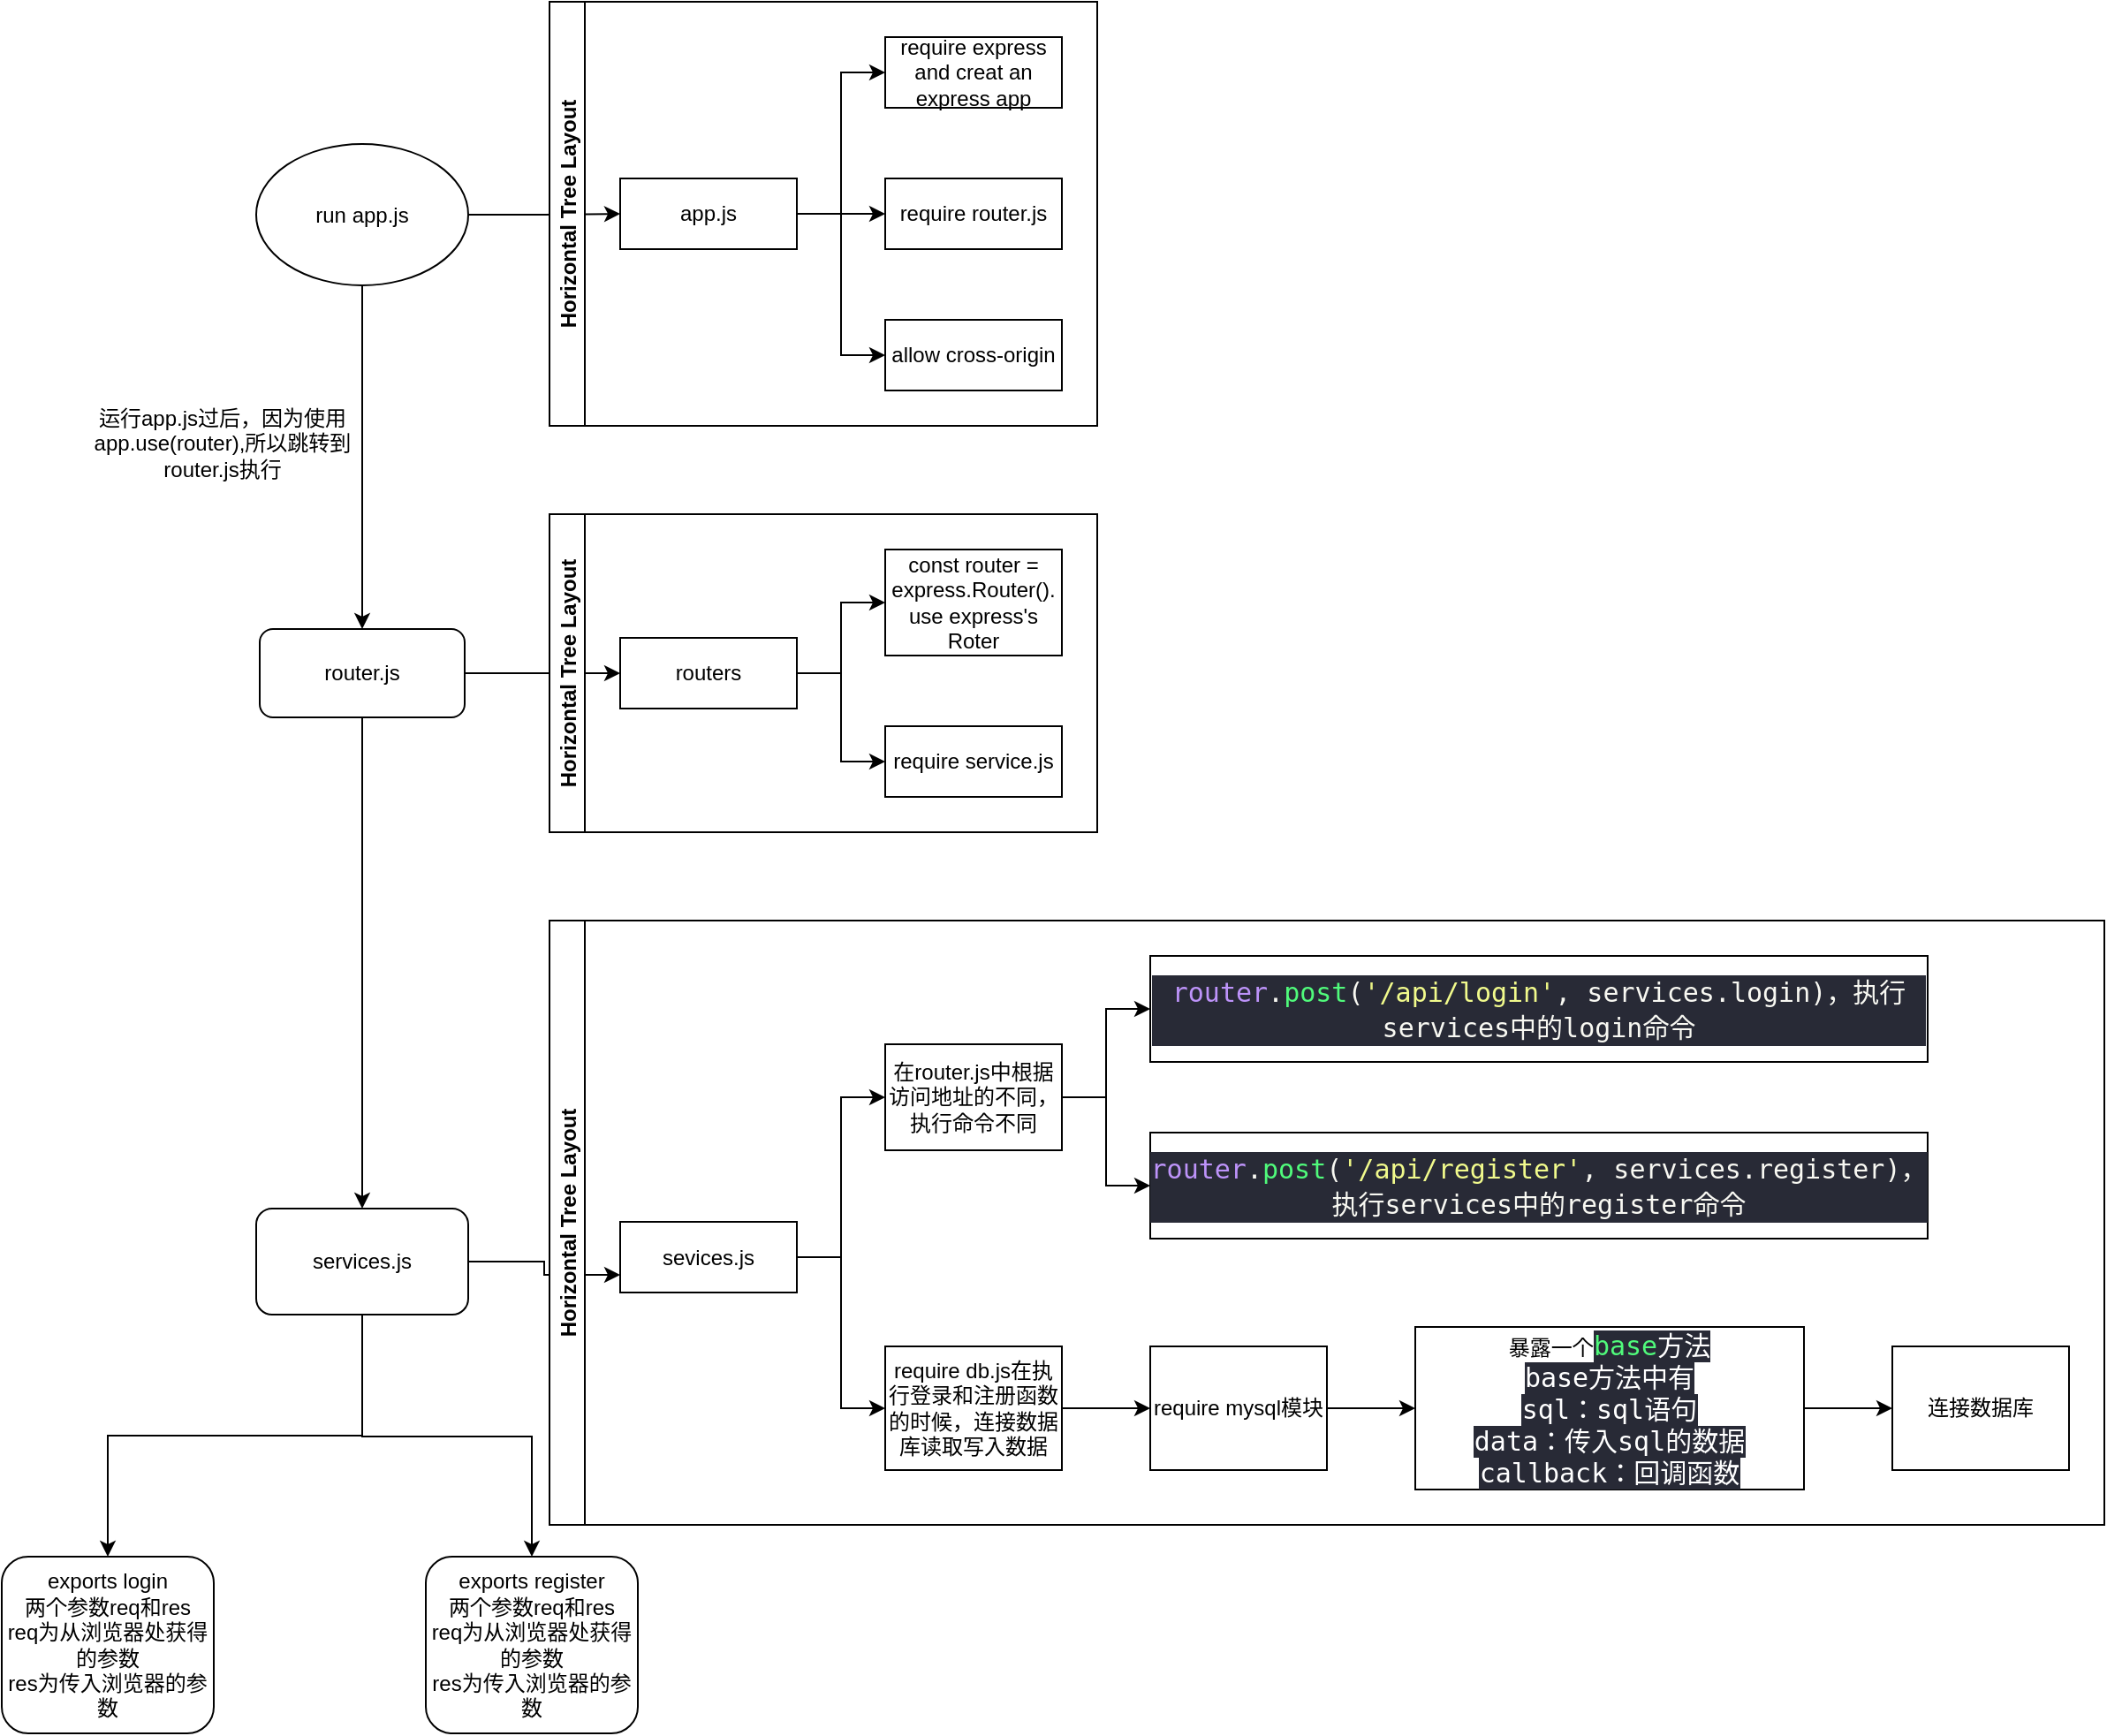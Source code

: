 <mxfile>
    <diagram id="TobQlCzvQm_TDIVmP8zJ" name="第 1 页">
        <mxGraphModel dx="1577" dy="2144" grid="1" gridSize="10" guides="1" tooltips="1" connect="1" arrows="1" fold="1" page="1" pageScale="1" pageWidth="827" pageHeight="1169" math="0" shadow="0">
            <root>
                <mxCell id="0"/>
                <mxCell id="1" parent="0"/>
                <mxCell id="43" value="" style="edgeStyle=orthogonalEdgeStyle;rounded=0;orthogonalLoop=1;jettySize=auto;html=1;" parent="1" source="2" target="33" edge="1">
                    <mxGeometry relative="1" as="geometry"/>
                </mxCell>
                <mxCell id="45" style="edgeStyle=orthogonalEdgeStyle;rounded=0;orthogonalLoop=1;jettySize=auto;html=1;" parent="1" source="2" target="42" edge="1">
                    <mxGeometry relative="1" as="geometry"/>
                </mxCell>
                <mxCell id="2" value="run app.js" style="ellipse;whiteSpace=wrap;html=1;" parent="1" vertex="1">
                    <mxGeometry x="294" y="30.5" width="120" height="80" as="geometry"/>
                </mxCell>
                <mxCell id="32" value="Horizontal Tree Layout" style="swimlane;startSize=20;horizontal=0;childLayout=treeLayout;horizontalTree=1;resizable=0;containerType=tree;" parent="1" vertex="1">
                    <mxGeometry x="460" y="-50" width="310" height="240" as="geometry">
                        <mxRectangle x="460" y="-50" width="30" height="150" as="alternateBounds"/>
                    </mxGeometry>
                </mxCell>
                <mxCell id="33" value="app.js" style="whiteSpace=wrap;html=1;" parent="32" vertex="1">
                    <mxGeometry x="40" y="100" width="100" height="40" as="geometry"/>
                </mxCell>
                <mxCell id="34" value="require express and creat an express app" style="whiteSpace=wrap;html=1;" parent="32" vertex="1">
                    <mxGeometry x="190" y="20" width="100" height="40" as="geometry"/>
                </mxCell>
                <mxCell id="35" value="" style="edgeStyle=elbowEdgeStyle;elbow=horizontal;html=1;rounded=0;" parent="32" source="33" target="34" edge="1">
                    <mxGeometry relative="1" as="geometry"/>
                </mxCell>
                <mxCell id="36" value="require router.js" style="whiteSpace=wrap;html=1;" parent="32" vertex="1">
                    <mxGeometry x="190" y="100" width="100" height="40" as="geometry"/>
                </mxCell>
                <mxCell id="37" value="" style="edgeStyle=elbowEdgeStyle;elbow=horizontal;html=1;rounded=0;" parent="32" source="33" target="36" edge="1">
                    <mxGeometry relative="1" as="geometry"/>
                </mxCell>
                <mxCell id="40" value="" style="edgeStyle=elbowEdgeStyle;elbow=horizontal;html=1;rounded=0;" parent="32" source="33" target="41" edge="1">
                    <mxGeometry relative="1" as="geometry">
                        <mxPoint x="590" y="29" as="sourcePoint"/>
                    </mxGeometry>
                </mxCell>
                <mxCell id="41" value="&lt;div&gt;&lt;span&gt;allow cross-origin&lt;/span&gt;&lt;/div&gt;" style="whiteSpace=wrap;html=1;" parent="32" vertex="1">
                    <mxGeometry x="190" y="180" width="100" height="40" as="geometry"/>
                </mxCell>
                <mxCell id="52" style="edgeStyle=orthogonalEdgeStyle;rounded=0;orthogonalLoop=1;jettySize=auto;html=1;entryX=0;entryY=0.5;entryDx=0;entryDy=0;" parent="1" source="42" target="47" edge="1">
                    <mxGeometry relative="1" as="geometry"/>
                </mxCell>
                <mxCell id="56" style="edgeStyle=orthogonalEdgeStyle;rounded=0;orthogonalLoop=1;jettySize=auto;html=1;" edge="1" parent="1" source="42" target="54">
                    <mxGeometry relative="1" as="geometry"/>
                </mxCell>
                <mxCell id="42" value="router.js" style="rounded=1;whiteSpace=wrap;html=1;" parent="1" vertex="1">
                    <mxGeometry x="296" y="305" width="116" height="50" as="geometry"/>
                </mxCell>
                <mxCell id="46" value="Horizontal Tree Layout" style="swimlane;startSize=20;horizontal=0;childLayout=treeLayout;horizontalTree=1;resizable=0;containerType=tree;" parent="1" vertex="1">
                    <mxGeometry x="460" y="240" width="310" height="180" as="geometry">
                        <mxRectangle x="460" y="240" width="30" height="150" as="alternateBounds"/>
                    </mxGeometry>
                </mxCell>
                <mxCell id="47" value="routers" style="whiteSpace=wrap;html=1;" parent="46" vertex="1">
                    <mxGeometry x="40" y="70" width="100" height="40" as="geometry"/>
                </mxCell>
                <mxCell id="48" value="const router = express.Router().&lt;br&gt;use express's Roter" style="whiteSpace=wrap;html=1;" parent="46" vertex="1">
                    <mxGeometry x="190" y="20" width="100" height="60" as="geometry"/>
                </mxCell>
                <mxCell id="49" value="" style="edgeStyle=elbowEdgeStyle;elbow=horizontal;html=1;rounded=0;" parent="46" source="47" target="48" edge="1">
                    <mxGeometry relative="1" as="geometry"/>
                </mxCell>
                <mxCell id="50" value="require service.js" style="whiteSpace=wrap;html=1;" parent="46" vertex="1">
                    <mxGeometry x="190" y="120" width="100" height="40" as="geometry"/>
                </mxCell>
                <mxCell id="51" value="" style="edgeStyle=elbowEdgeStyle;elbow=horizontal;html=1;rounded=0;" parent="46" source="47" target="50" edge="1">
                    <mxGeometry relative="1" as="geometry"/>
                </mxCell>
                <mxCell id="53" value="运行app.js过后，因为使用app.use(router),所以跳转到router.js执行" style="text;html=1;strokeColor=none;fillColor=none;align=center;verticalAlign=middle;whiteSpace=wrap;rounded=0;" vertex="1" parent="1">
                    <mxGeometry x="190" y="190" width="170" height="20" as="geometry"/>
                </mxCell>
                <mxCell id="64" style="edgeStyle=orthogonalEdgeStyle;rounded=0;orthogonalLoop=1;jettySize=auto;html=1;entryX=0;entryY=0.75;entryDx=0;entryDy=0;" edge="1" parent="1" source="54" target="59">
                    <mxGeometry relative="1" as="geometry"/>
                </mxCell>
                <mxCell id="77" style="edgeStyle=orthogonalEdgeStyle;rounded=0;orthogonalLoop=1;jettySize=auto;html=1;entryX=0.5;entryY=0;entryDx=0;entryDy=0;exitX=0.5;exitY=1;exitDx=0;exitDy=0;" edge="1" parent="1" source="54" target="75">
                    <mxGeometry relative="1" as="geometry">
                        <mxPoint x="354" y="700" as="sourcePoint"/>
                    </mxGeometry>
                </mxCell>
                <mxCell id="78" style="edgeStyle=orthogonalEdgeStyle;rounded=0;orthogonalLoop=1;jettySize=auto;html=1;entryX=0.5;entryY=0;entryDx=0;entryDy=0;" edge="1" parent="1" source="54">
                    <mxGeometry relative="1" as="geometry">
                        <mxPoint x="450" y="830" as="targetPoint"/>
                        <Array as="points">
                            <mxPoint x="354" y="762"/>
                            <mxPoint x="450" y="762"/>
                        </Array>
                    </mxGeometry>
                </mxCell>
                <mxCell id="54" value="services.js" style="rounded=1;whiteSpace=wrap;html=1;" vertex="1" parent="1">
                    <mxGeometry x="294" y="633" width="120" height="60" as="geometry"/>
                </mxCell>
                <mxCell id="58" value="Horizontal Tree Layout" style="swimlane;startSize=20;horizontal=0;childLayout=treeLayout;horizontalTree=1;resizable=0;containerType=tree;" vertex="1" parent="1">
                    <mxGeometry x="460" y="470" width="880" height="342" as="geometry">
                        <mxRectangle x="460" y="240" width="30" height="150" as="alternateBounds"/>
                    </mxGeometry>
                </mxCell>
                <mxCell id="59" value="sevices.js" style="whiteSpace=wrap;html=1;" vertex="1" parent="58">
                    <mxGeometry x="40" y="170.5" width="100" height="40" as="geometry"/>
                </mxCell>
                <mxCell id="60" value="在router.js中根据访问地址的不同，执行命令不同" style="whiteSpace=wrap;html=1;" vertex="1" parent="58">
                    <mxGeometry x="190" y="70" width="100" height="60" as="geometry"/>
                </mxCell>
                <mxCell id="61" value="" style="edgeStyle=elbowEdgeStyle;elbow=horizontal;html=1;rounded=0;" edge="1" parent="58" source="59" target="60">
                    <mxGeometry relative="1" as="geometry"/>
                </mxCell>
                <mxCell id="62" value="require db.js在执行登录和注册函数的时候，连接数据库读取写入数据" style="whiteSpace=wrap;html=1;" vertex="1" parent="58">
                    <mxGeometry x="190" y="241" width="100" height="70" as="geometry"/>
                </mxCell>
                <mxCell id="63" value="" style="edgeStyle=elbowEdgeStyle;elbow=horizontal;html=1;rounded=0;" edge="1" parent="58" source="59" target="62">
                    <mxGeometry relative="1" as="geometry"/>
                </mxCell>
                <mxCell id="65" value="" style="edgeStyle=elbowEdgeStyle;elbow=horizontal;html=1;rounded=0;" edge="1" target="66" source="60" parent="58">
                    <mxGeometry relative="1" as="geometry">
                        <mxPoint x="600" y="397.5" as="sourcePoint"/>
                    </mxGeometry>
                </mxCell>
                <mxCell id="66" value="&lt;div style=&quot;color: rgb(248 , 248 , 242) ; background-color: rgb(40 , 42 , 54) ; font-family: &amp;#34;cascadia mono&amp;#34; , &amp;#34;思源黑体 cn&amp;#34; , &amp;#34;dejavu sans mono&amp;#34; , &amp;#34;consolas&amp;#34; , &amp;#34;courier new&amp;#34; , monospace ; font-size: 15px ; line-height: 20px&quot;&gt;&lt;span style=&quot;color: #bd93f9&quot;&gt;router&lt;/span&gt;.&lt;span style=&quot;color: #50fa7b&quot;&gt;post&lt;/span&gt;(&lt;span style=&quot;color: #e9f284&quot;&gt;'&lt;/span&gt;&lt;span style=&quot;color: #f1fa8c&quot;&gt;/api/login&lt;/span&gt;&lt;span style=&quot;color: #e9f284&quot;&gt;'&lt;/span&gt;,&amp;nbsp;services.login)，执行services中的login命令&lt;/div&gt;" style="whiteSpace=wrap;html=1;" vertex="1" parent="58">
                    <mxGeometry x="340" y="20" width="440" height="60" as="geometry"/>
                </mxCell>
                <mxCell id="67" value="" style="edgeStyle=elbowEdgeStyle;elbow=horizontal;html=1;rounded=0;" edge="1" target="68" source="60" parent="58">
                    <mxGeometry relative="1" as="geometry">
                        <mxPoint x="750" y="357.5" as="sourcePoint"/>
                    </mxGeometry>
                </mxCell>
                <mxCell id="68" value="&lt;div style=&quot;color: rgb(248 , 248 , 242) ; background-color: rgb(40 , 42 , 54) ; font-family: &amp;#34;cascadia mono&amp;#34; , &amp;#34;思源黑体 cn&amp;#34; , &amp;#34;dejavu sans mono&amp;#34; , &amp;#34;consolas&amp;#34; , &amp;#34;courier new&amp;#34; , monospace ; font-size: 15px ; line-height: 20px&quot;&gt;&lt;span style=&quot;color: #bd93f9&quot;&gt;router&lt;/span&gt;.&lt;span style=&quot;color: #50fa7b&quot;&gt;post&lt;/span&gt;(&lt;span style=&quot;color: #e9f284&quot;&gt;'&lt;/span&gt;&lt;span style=&quot;color: #f1fa8c&quot;&gt;/api/register&lt;/span&gt;&lt;span style=&quot;color: #e9f284&quot;&gt;'&lt;/span&gt;,&amp;nbsp;services.register)，执行services中的register命令&lt;/div&gt;" style="whiteSpace=wrap;html=1;" vertex="1" parent="58">
                    <mxGeometry x="340" y="120" width="440" height="60" as="geometry"/>
                </mxCell>
                <mxCell id="69" value="" style="edgeStyle=elbowEdgeStyle;elbow=horizontal;html=1;rounded=0;" edge="1" target="70" source="62" parent="58">
                    <mxGeometry relative="1" as="geometry">
                        <mxPoint x="600" y="660.5" as="sourcePoint"/>
                    </mxGeometry>
                </mxCell>
                <mxCell id="70" value="require mysql模块" style="whiteSpace=wrap;html=1;" vertex="1" parent="58">
                    <mxGeometry x="340" y="241" width="100" height="70" as="geometry"/>
                </mxCell>
                <mxCell id="71" value="" style="edgeStyle=elbowEdgeStyle;elbow=horizontal;html=1;rounded=0;" edge="1" target="72" source="70" parent="58">
                    <mxGeometry relative="1" as="geometry">
                        <mxPoint x="750" y="735.5" as="sourcePoint"/>
                    </mxGeometry>
                </mxCell>
                <mxCell id="72" value="暴露一个&lt;span style=&quot;color: rgb(80 , 250 , 123) ; background-color: rgb(40 , 42 , 54) ; font-family: &amp;#34;cascadia mono&amp;#34; , &amp;#34;思源黑体 cn&amp;#34; , &amp;#34;dejavu sans mono&amp;#34; , &amp;#34;consolas&amp;#34; , &amp;#34;courier new&amp;#34; , monospace ; font-size: 15px&quot;&gt;base&lt;/span&gt;&lt;span style=&quot;background-color: rgb(40 , 42 , 54) ; font-family: &amp;#34;cascadia mono&amp;#34; , &amp;#34;思源黑体 cn&amp;#34; , &amp;#34;dejavu sans mono&amp;#34; , &amp;#34;consolas&amp;#34; , &amp;#34;courier new&amp;#34; , monospace ; font-size: 15px&quot;&gt;&lt;font color=&quot;#ffffff&quot;&gt;方法&lt;br&gt;base方法中有&lt;br&gt;sql：sql语句&lt;br&gt;data：传入sql的数据&lt;br&gt;callback：回调函数&lt;br&gt;&lt;/font&gt;&lt;/span&gt;" style="whiteSpace=wrap;html=1;" vertex="1" parent="58">
                    <mxGeometry x="490" y="230" width="220" height="92" as="geometry"/>
                </mxCell>
                <mxCell id="73" value="" style="edgeStyle=elbowEdgeStyle;elbow=horizontal;html=1;rounded=0;" edge="1" target="74" source="72" parent="58">
                    <mxGeometry relative="1" as="geometry">
                        <mxPoint x="900" y="735.5" as="sourcePoint"/>
                    </mxGeometry>
                </mxCell>
                <mxCell id="74" value="连接数据库" style="whiteSpace=wrap;html=1;" vertex="1" parent="58">
                    <mxGeometry x="760" y="241" width="100" height="70" as="geometry"/>
                </mxCell>
                <mxCell id="75" value="exports login&lt;br&gt;两个参数req和res&lt;br&gt;req为从浏览器处获得的参数&lt;br&gt;res为传入浏览器的参数" style="rounded=1;whiteSpace=wrap;html=1;" vertex="1" parent="1">
                    <mxGeometry x="150" y="830" width="120" height="100" as="geometry"/>
                </mxCell>
                <mxCell id="79" value="exports register&lt;br&gt;两个参数req和res&lt;br&gt;req为从浏览器处获得的参数&lt;br&gt;res为传入浏览器的参数" style="rounded=1;whiteSpace=wrap;html=1;" vertex="1" parent="1">
                    <mxGeometry x="390" y="830" width="120" height="100" as="geometry"/>
                </mxCell>
            </root>
        </mxGraphModel>
    </diagram>
</mxfile>